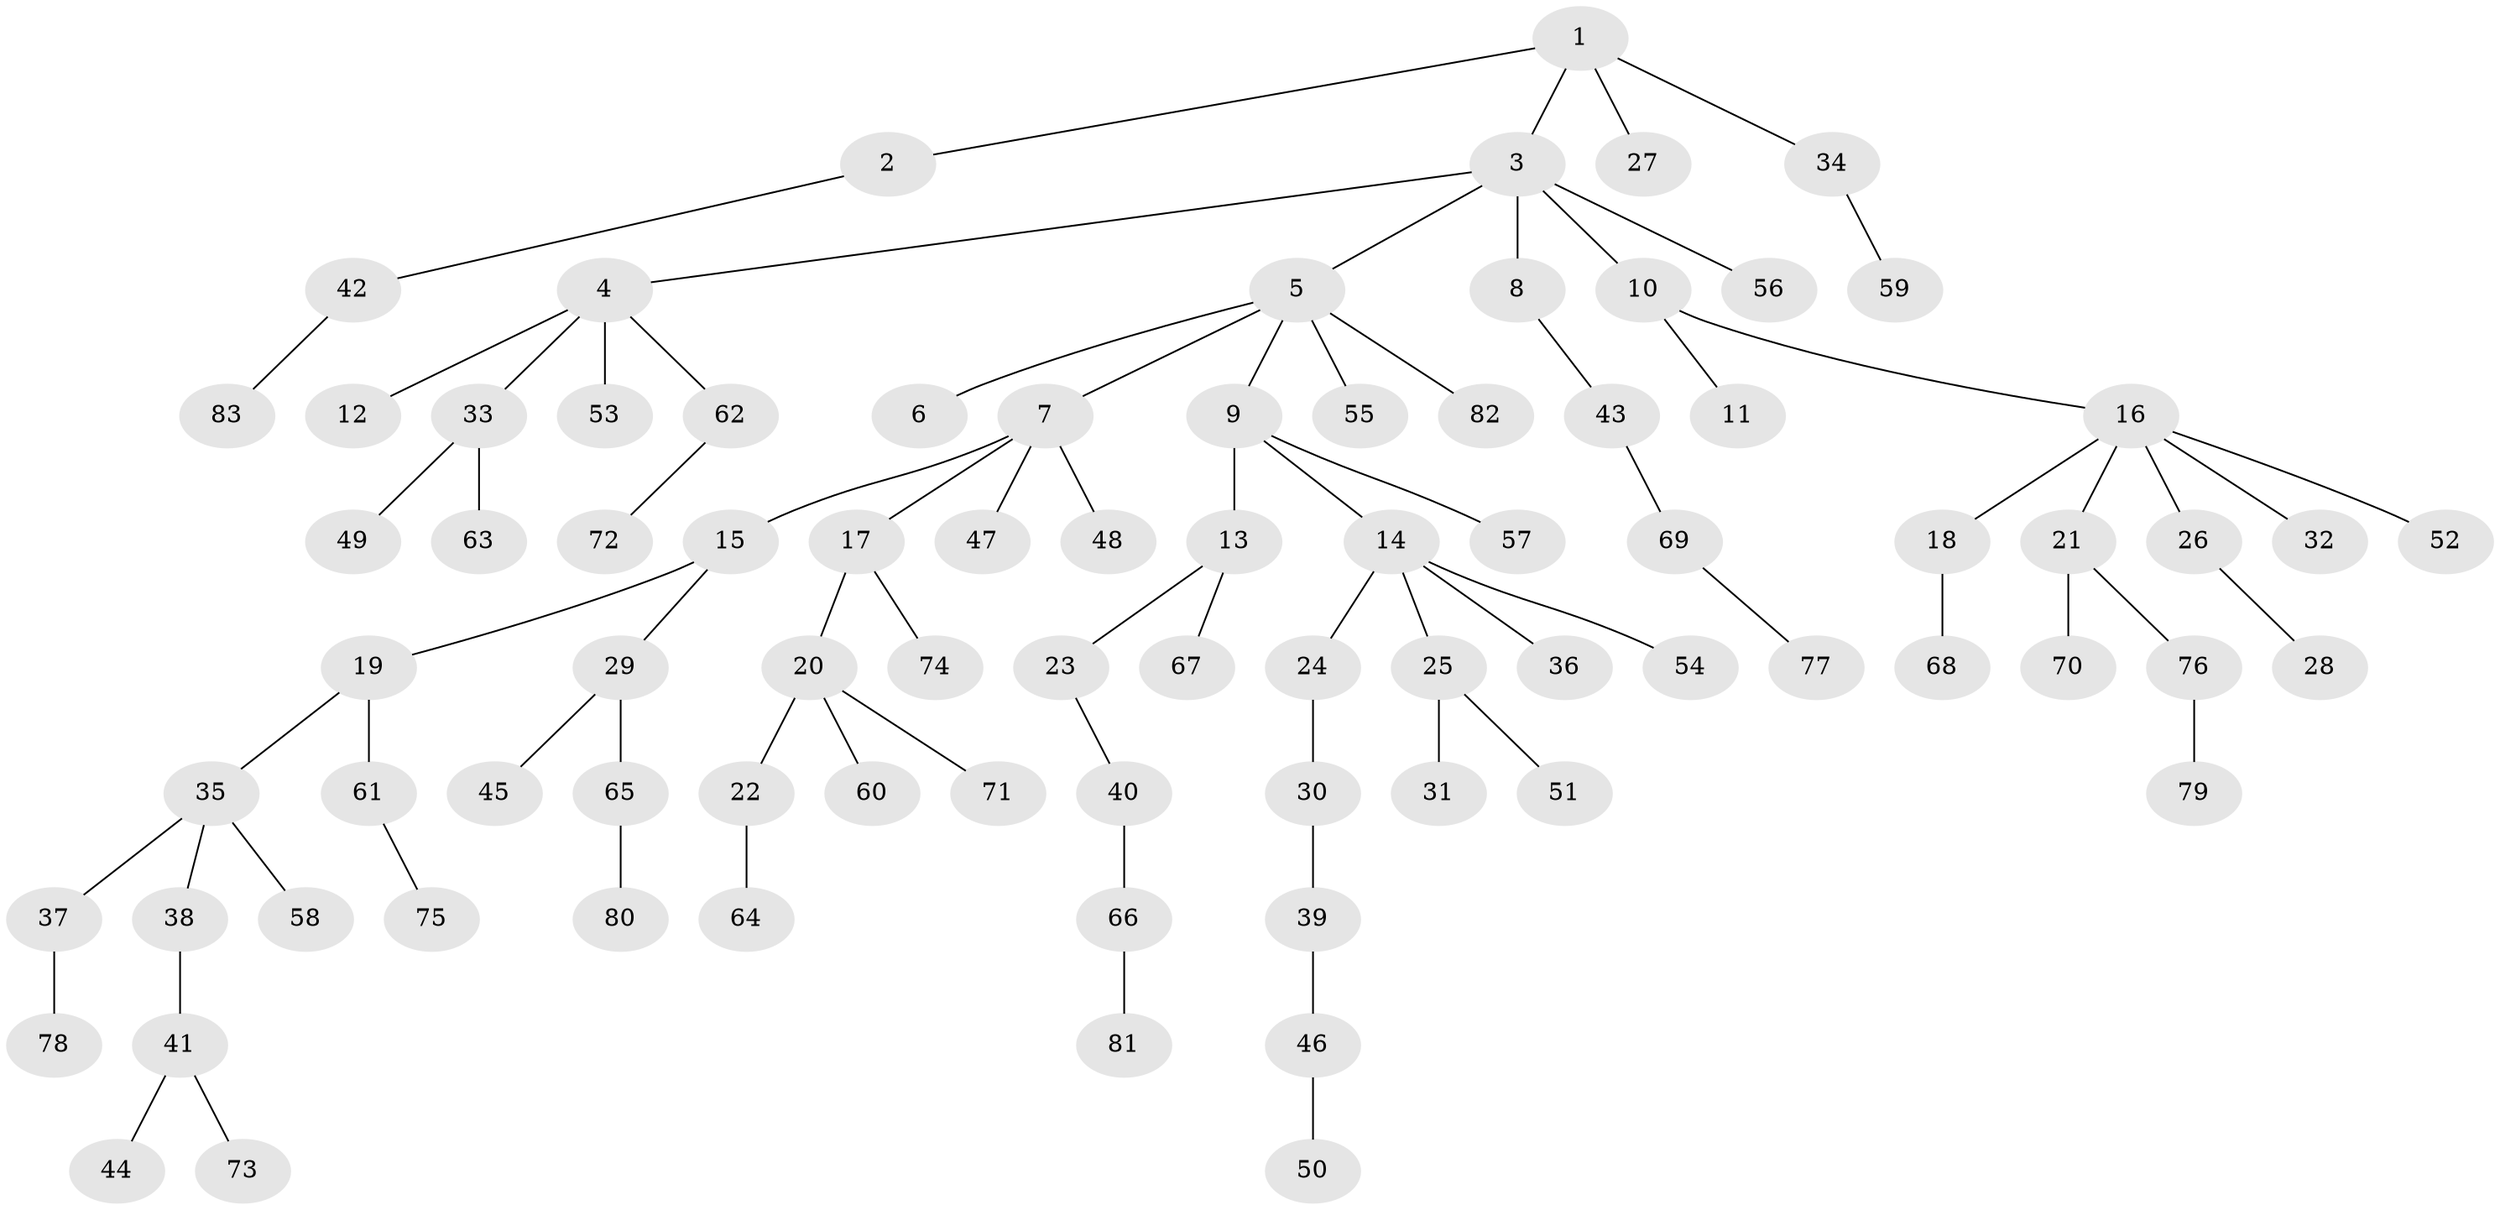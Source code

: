 // Generated by graph-tools (version 1.1) at 2025/15/03/09/25 04:15:25]
// undirected, 83 vertices, 82 edges
graph export_dot {
graph [start="1"]
  node [color=gray90,style=filled];
  1;
  2;
  3;
  4;
  5;
  6;
  7;
  8;
  9;
  10;
  11;
  12;
  13;
  14;
  15;
  16;
  17;
  18;
  19;
  20;
  21;
  22;
  23;
  24;
  25;
  26;
  27;
  28;
  29;
  30;
  31;
  32;
  33;
  34;
  35;
  36;
  37;
  38;
  39;
  40;
  41;
  42;
  43;
  44;
  45;
  46;
  47;
  48;
  49;
  50;
  51;
  52;
  53;
  54;
  55;
  56;
  57;
  58;
  59;
  60;
  61;
  62;
  63;
  64;
  65;
  66;
  67;
  68;
  69;
  70;
  71;
  72;
  73;
  74;
  75;
  76;
  77;
  78;
  79;
  80;
  81;
  82;
  83;
  1 -- 2;
  1 -- 3;
  1 -- 27;
  1 -- 34;
  2 -- 42;
  3 -- 4;
  3 -- 5;
  3 -- 8;
  3 -- 10;
  3 -- 56;
  4 -- 12;
  4 -- 33;
  4 -- 53;
  4 -- 62;
  5 -- 6;
  5 -- 7;
  5 -- 9;
  5 -- 55;
  5 -- 82;
  7 -- 15;
  7 -- 17;
  7 -- 47;
  7 -- 48;
  8 -- 43;
  9 -- 13;
  9 -- 14;
  9 -- 57;
  10 -- 11;
  10 -- 16;
  13 -- 23;
  13 -- 67;
  14 -- 24;
  14 -- 25;
  14 -- 36;
  14 -- 54;
  15 -- 19;
  15 -- 29;
  16 -- 18;
  16 -- 21;
  16 -- 26;
  16 -- 32;
  16 -- 52;
  17 -- 20;
  17 -- 74;
  18 -- 68;
  19 -- 35;
  19 -- 61;
  20 -- 22;
  20 -- 60;
  20 -- 71;
  21 -- 70;
  21 -- 76;
  22 -- 64;
  23 -- 40;
  24 -- 30;
  25 -- 31;
  25 -- 51;
  26 -- 28;
  29 -- 45;
  29 -- 65;
  30 -- 39;
  33 -- 49;
  33 -- 63;
  34 -- 59;
  35 -- 37;
  35 -- 38;
  35 -- 58;
  37 -- 78;
  38 -- 41;
  39 -- 46;
  40 -- 66;
  41 -- 44;
  41 -- 73;
  42 -- 83;
  43 -- 69;
  46 -- 50;
  61 -- 75;
  62 -- 72;
  65 -- 80;
  66 -- 81;
  69 -- 77;
  76 -- 79;
}
